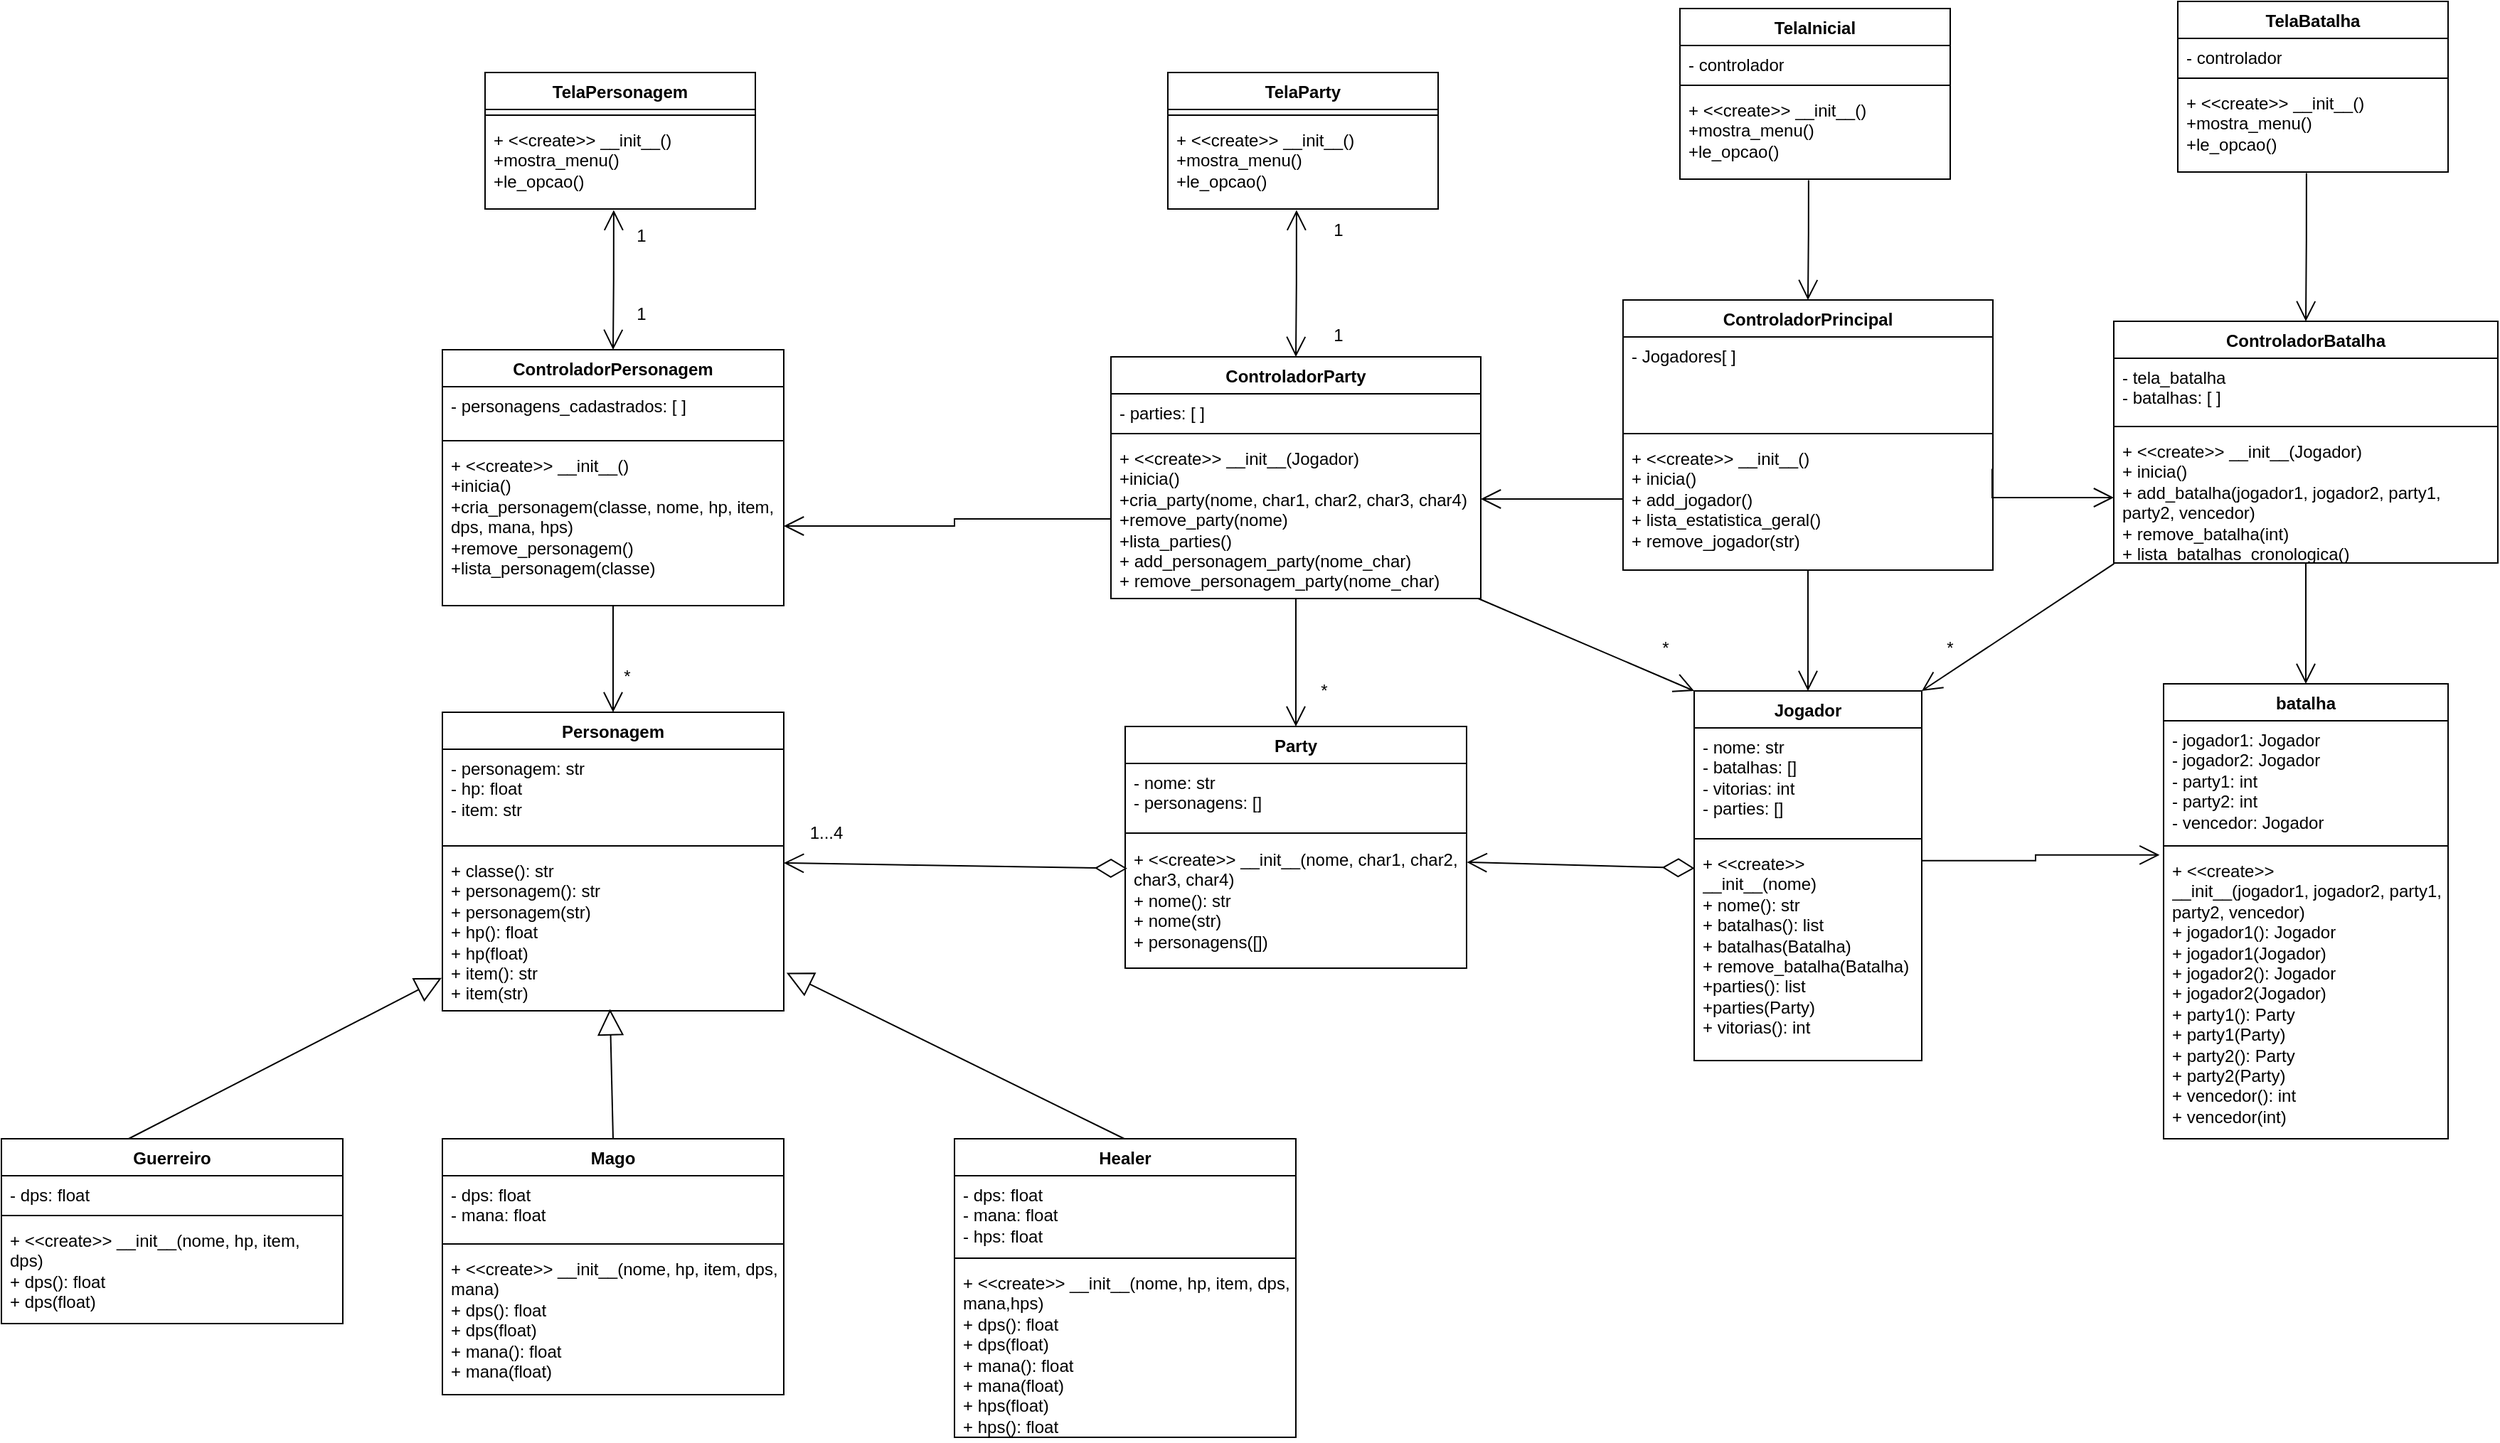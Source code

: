 <mxfile version="24.8.1">
  <diagram name="Page-1" id="9uuTMXfaQPbUBSlBJKwn">
    <mxGraphModel dx="2662" dy="2083" grid="1" gridSize="10" guides="1" tooltips="1" connect="1" arrows="1" fold="1" page="1" pageScale="1" pageWidth="850" pageHeight="1100" math="0" shadow="0">
      <root>
        <mxCell id="0" />
        <mxCell id="1" parent="0" />
        <mxCell id="I01GNPKx7OFhs-Z_X_bF-1" value="Personagem" style="swimlane;fontStyle=1;align=center;verticalAlign=top;childLayout=stackLayout;horizontal=1;startSize=26;horizontalStack=0;resizeParent=1;resizeParentMax=0;resizeLast=0;collapsible=1;marginBottom=0;whiteSpace=wrap;html=1;" parent="1" vertex="1">
          <mxGeometry x="380" y="220" width="240" height="210" as="geometry" />
        </mxCell>
        <mxCell id="I01GNPKx7OFhs-Z_X_bF-2" value="- personagem: str&lt;div&gt;&lt;div&gt;- hp: float&lt;/div&gt;&lt;div&gt;- item: str&lt;/div&gt;&lt;/div&gt;" style="text;strokeColor=none;fillColor=none;align=left;verticalAlign=top;spacingLeft=4;spacingRight=4;overflow=hidden;rotatable=0;points=[[0,0.5],[1,0.5]];portConstraint=eastwest;whiteSpace=wrap;html=1;" parent="I01GNPKx7OFhs-Z_X_bF-1" vertex="1">
          <mxGeometry y="26" width="240" height="64" as="geometry" />
        </mxCell>
        <mxCell id="I01GNPKx7OFhs-Z_X_bF-3" value="" style="line;strokeWidth=1;fillColor=none;align=left;verticalAlign=middle;spacingTop=-1;spacingLeft=3;spacingRight=3;rotatable=0;labelPosition=right;points=[];portConstraint=eastwest;strokeColor=inherit;" parent="I01GNPKx7OFhs-Z_X_bF-1" vertex="1">
          <mxGeometry y="90" width="240" height="8" as="geometry" />
        </mxCell>
        <mxCell id="I01GNPKx7OFhs-Z_X_bF-4" value="&lt;div&gt;&lt;div&gt;+ classe(): str&lt;/div&gt;&lt;/div&gt;&lt;div&gt;+ personagem(): str&lt;/div&gt;&lt;div&gt;+ personagem(str)&lt;/div&gt;&lt;div&gt;+                       hp(): float&lt;div&gt;+             hp(float)&lt;/div&gt;&lt;/div&gt;&lt;div&gt;+     item(): str&lt;div&gt;+   item(str)&lt;/div&gt;&lt;/div&gt;" style="text;strokeColor=none;fillColor=none;align=left;verticalAlign=top;spacingLeft=4;spacingRight=4;overflow=hidden;rotatable=0;points=[[0,0.5],[1,0.5]];portConstraint=eastwest;whiteSpace=wrap;html=1;" parent="I01GNPKx7OFhs-Z_X_bF-1" vertex="1">
          <mxGeometry y="98" width="240" height="112" as="geometry" />
        </mxCell>
        <mxCell id="I01GNPKx7OFhs-Z_X_bF-5" value="Jogador" style="swimlane;fontStyle=1;align=center;verticalAlign=top;childLayout=stackLayout;horizontal=1;startSize=26;horizontalStack=0;resizeParent=1;resizeParentMax=0;resizeLast=0;collapsible=1;marginBottom=0;whiteSpace=wrap;html=1;" parent="1" vertex="1">
          <mxGeometry x="1260" y="205" width="160" height="260" as="geometry" />
        </mxCell>
        <mxCell id="I01GNPKx7OFhs-Z_X_bF-6" value="- nome: str&lt;div&gt;- batalhas: []&lt;/div&gt;&lt;div&gt;- vitorias: int&lt;/div&gt;&lt;div&gt;- parties: []&lt;/div&gt;" style="text;strokeColor=none;fillColor=none;align=left;verticalAlign=top;spacingLeft=4;spacingRight=4;overflow=hidden;rotatable=0;points=[[0,0.5],[1,0.5]];portConstraint=eastwest;whiteSpace=wrap;html=1;" parent="I01GNPKx7OFhs-Z_X_bF-5" vertex="1">
          <mxGeometry y="26" width="160" height="74" as="geometry" />
        </mxCell>
        <mxCell id="I01GNPKx7OFhs-Z_X_bF-7" value="" style="line;strokeWidth=1;fillColor=none;align=left;verticalAlign=middle;spacingTop=-1;spacingLeft=3;spacingRight=3;rotatable=0;labelPosition=right;points=[];portConstraint=eastwest;strokeColor=inherit;" parent="I01GNPKx7OFhs-Z_X_bF-5" vertex="1">
          <mxGeometry y="100" width="160" height="8" as="geometry" />
        </mxCell>
        <mxCell id="I01GNPKx7OFhs-Z_X_bF-8" value="&lt;div&gt;+ &amp;lt;&amp;lt;create&amp;gt;&amp;gt;&lt;/div&gt;&lt;div&gt;&lt;span style=&quot;background-color: initial;&quot;&gt;__init__(nome)&lt;/span&gt;&lt;/div&gt;&lt;div&gt;+ nome(): str&lt;/div&gt;&lt;div&gt;+ batalhas(): list&lt;/div&gt;&lt;div&gt;+ batalhas(Batalha)&lt;br&gt;&lt;/div&gt;&lt;div&gt;+ remove_batalha(Batalha)&lt;/div&gt;&lt;div&gt;+parties(): list&lt;/div&gt;&lt;div&gt;+parties(Party)&lt;br&gt;&lt;/div&gt;&lt;div&gt;+ vitorias(): int&lt;/div&gt;" style="text;strokeColor=none;fillColor=none;align=left;verticalAlign=top;spacingLeft=4;spacingRight=4;overflow=hidden;rotatable=0;points=[[0,0.5],[1,0.5]];portConstraint=eastwest;whiteSpace=wrap;html=1;" parent="I01GNPKx7OFhs-Z_X_bF-5" vertex="1">
          <mxGeometry y="108" width="160" height="152" as="geometry" />
        </mxCell>
        <mxCell id="I01GNPKx7OFhs-Z_X_bF-9" value="Party" style="swimlane;fontStyle=1;align=center;verticalAlign=top;childLayout=stackLayout;horizontal=1;startSize=26;horizontalStack=0;resizeParent=1;resizeParentMax=0;resizeLast=0;collapsible=1;marginBottom=0;whiteSpace=wrap;html=1;" parent="1" vertex="1">
          <mxGeometry x="860" y="230" width="240" height="170" as="geometry" />
        </mxCell>
        <mxCell id="I01GNPKx7OFhs-Z_X_bF-10" value="- nome: str&lt;div&gt;- personagens: []&lt;/div&gt;" style="text;strokeColor=none;fillColor=none;align=left;verticalAlign=top;spacingLeft=4;spacingRight=4;overflow=hidden;rotatable=0;points=[[0,0.5],[1,0.5]];portConstraint=eastwest;whiteSpace=wrap;html=1;" parent="I01GNPKx7OFhs-Z_X_bF-9" vertex="1">
          <mxGeometry y="26" width="240" height="44" as="geometry" />
        </mxCell>
        <mxCell id="I01GNPKx7OFhs-Z_X_bF-11" value="" style="line;strokeWidth=1;fillColor=none;align=left;verticalAlign=middle;spacingTop=-1;spacingLeft=3;spacingRight=3;rotatable=0;labelPosition=right;points=[];portConstraint=eastwest;strokeColor=inherit;" parent="I01GNPKx7OFhs-Z_X_bF-9" vertex="1">
          <mxGeometry y="70" width="240" height="10" as="geometry" />
        </mxCell>
        <mxCell id="I01GNPKx7OFhs-Z_X_bF-12" value="&lt;div&gt;+ &amp;lt;&amp;lt;create&amp;gt;&amp;gt; &lt;span style=&quot;background-color: initial;&quot;&gt;__init__(nome, char1, char2, char3, char4)&lt;/span&gt;&lt;/div&gt;&lt;div&gt;+ nome(): str&lt;/div&gt;&lt;div&gt;+ nome(str)&lt;/div&gt;&lt;div&gt;+ personagens([])&lt;/div&gt;" style="text;strokeColor=none;fillColor=none;align=left;verticalAlign=top;spacingLeft=4;spacingRight=4;overflow=hidden;rotatable=0;points=[[0,0.5],[1,0.5]];portConstraint=eastwest;whiteSpace=wrap;html=1;" parent="I01GNPKx7OFhs-Z_X_bF-9" vertex="1">
          <mxGeometry y="80" width="240" height="90" as="geometry" />
        </mxCell>
        <mxCell id="I01GNPKx7OFhs-Z_X_bF-13" value="batalha" style="swimlane;fontStyle=1;align=center;verticalAlign=top;childLayout=stackLayout;horizontal=1;startSize=26;horizontalStack=0;resizeParent=1;resizeParentMax=0;resizeLast=0;collapsible=1;marginBottom=0;whiteSpace=wrap;html=1;" parent="1" vertex="1">
          <mxGeometry x="1590" y="200" width="200" height="320" as="geometry" />
        </mxCell>
        <mxCell id="I01GNPKx7OFhs-Z_X_bF-14" value="- jogador1: Jogador&lt;div&gt;- jogador2: Jogador&lt;/div&gt;&lt;div&gt;- party1: int&lt;/div&gt;&lt;div&gt;- party2: int&lt;/div&gt;&lt;div&gt;- vencedor: Jogador&lt;/div&gt;&lt;div&gt;&lt;br&gt;&lt;div&gt;&lt;br&gt;&lt;/div&gt;&lt;/div&gt;" style="text;strokeColor=none;fillColor=none;align=left;verticalAlign=top;spacingLeft=4;spacingRight=4;overflow=hidden;rotatable=0;points=[[0,0.5],[1,0.5]];portConstraint=eastwest;whiteSpace=wrap;html=1;" parent="I01GNPKx7OFhs-Z_X_bF-13" vertex="1">
          <mxGeometry y="26" width="200" height="84" as="geometry" />
        </mxCell>
        <mxCell id="I01GNPKx7OFhs-Z_X_bF-15" value="" style="line;strokeWidth=1;fillColor=none;align=left;verticalAlign=middle;spacingTop=-1;spacingLeft=3;spacingRight=3;rotatable=0;labelPosition=right;points=[];portConstraint=eastwest;strokeColor=inherit;" parent="I01GNPKx7OFhs-Z_X_bF-13" vertex="1">
          <mxGeometry y="110" width="200" height="8" as="geometry" />
        </mxCell>
        <mxCell id="I01GNPKx7OFhs-Z_X_bF-16" value="&lt;div&gt;+ &amp;lt;&amp;lt;create&amp;gt;&amp;gt;&lt;/div&gt;&lt;div&gt;&lt;span style=&quot;background-color: initial;&quot;&gt;__init__(jogador1, jogador2, party1, party2, vencedor)&lt;/span&gt;&lt;/div&gt;&lt;div&gt;&lt;span style=&quot;background-color: initial;&quot;&gt;+ jogador1(): Jogador&lt;/span&gt;&lt;/div&gt;+ jogador1(Jogador)&lt;div&gt;+ jogador2(): Jogador&lt;/div&gt;+ jogador2(Jogador)&lt;div&gt;+ party1(): Party&lt;/div&gt;&lt;div&gt;&lt;span style=&quot;background-color: initial;&quot;&gt;+ party1(Party&lt;/span&gt;&lt;span style=&quot;background-color: initial;&quot;&gt;)&lt;/span&gt;&lt;/div&gt;&lt;div&gt;+ party2(): Party&lt;/div&gt;&lt;div&gt;&lt;span style=&quot;background-color: initial;&quot;&gt;+ party2(Party&lt;/span&gt;&lt;span style=&quot;background-color: initial;&quot;&gt;)&lt;/span&gt;&lt;/div&gt;+ vencedor(): int&lt;div&gt;+ vencedor(int)&lt;/div&gt;&lt;div&gt;&lt;br&gt;&lt;div&gt;&lt;br&gt;&lt;/div&gt;&lt;/div&gt;&lt;div&gt;&lt;span style=&quot;background-color: initial;&quot;&gt;&lt;br&gt;&lt;/span&gt;&lt;/div&gt;&lt;div&gt;&lt;span style=&quot;background-color: initial;&quot;&gt;&lt;br&gt;&lt;/span&gt;&lt;/div&gt;" style="text;strokeColor=none;fillColor=none;align=left;verticalAlign=top;spacingLeft=4;spacingRight=4;overflow=hidden;rotatable=0;points=[[0,0.5],[1,0.5]];portConstraint=eastwest;whiteSpace=wrap;html=1;" parent="I01GNPKx7OFhs-Z_X_bF-13" vertex="1">
          <mxGeometry y="118" width="200" height="202" as="geometry" />
        </mxCell>
        <mxCell id="I01GNPKx7OFhs-Z_X_bF-17" value="Guerreiro" style="swimlane;fontStyle=1;align=center;verticalAlign=top;childLayout=stackLayout;horizontal=1;startSize=26;horizontalStack=0;resizeParent=1;resizeParentMax=0;resizeLast=0;collapsible=1;marginBottom=0;whiteSpace=wrap;html=1;" parent="1" vertex="1">
          <mxGeometry x="70" y="520" width="240" height="130" as="geometry" />
        </mxCell>
        <mxCell id="I01GNPKx7OFhs-Z_X_bF-18" value="- dps: float" style="text;strokeColor=none;fillColor=none;align=left;verticalAlign=top;spacingLeft=4;spacingRight=4;overflow=hidden;rotatable=0;points=[[0,0.5],[1,0.5]];portConstraint=eastwest;whiteSpace=wrap;html=1;" parent="I01GNPKx7OFhs-Z_X_bF-17" vertex="1">
          <mxGeometry y="26" width="240" height="24" as="geometry" />
        </mxCell>
        <mxCell id="I01GNPKx7OFhs-Z_X_bF-19" value="" style="line;strokeWidth=1;fillColor=none;align=left;verticalAlign=middle;spacingTop=-1;spacingLeft=3;spacingRight=3;rotatable=0;labelPosition=right;points=[];portConstraint=eastwest;strokeColor=inherit;" parent="I01GNPKx7OFhs-Z_X_bF-17" vertex="1">
          <mxGeometry y="50" width="240" height="8" as="geometry" />
        </mxCell>
        <mxCell id="I01GNPKx7OFhs-Z_X_bF-20" value="&lt;div&gt;+ &amp;lt;&amp;lt;create&amp;gt;&amp;gt; __init__(nome, hp, item, dps)&lt;/div&gt;&lt;div&gt;+ dps(): float&lt;/div&gt;&lt;div&gt;+ dps(float)&lt;/div&gt;" style="text;strokeColor=none;fillColor=none;align=left;verticalAlign=top;spacingLeft=4;spacingRight=4;overflow=hidden;rotatable=0;points=[[0,0.5],[1,0.5]];portConstraint=eastwest;whiteSpace=wrap;html=1;" parent="I01GNPKx7OFhs-Z_X_bF-17" vertex="1">
          <mxGeometry y="58" width="240" height="72" as="geometry" />
        </mxCell>
        <mxCell id="I01GNPKx7OFhs-Z_X_bF-21" value="Mago" style="swimlane;fontStyle=1;align=center;verticalAlign=top;childLayout=stackLayout;horizontal=1;startSize=26;horizontalStack=0;resizeParent=1;resizeParentMax=0;resizeLast=0;collapsible=1;marginBottom=0;whiteSpace=wrap;html=1;" parent="1" vertex="1">
          <mxGeometry x="380" y="520" width="240" height="180" as="geometry" />
        </mxCell>
        <mxCell id="I01GNPKx7OFhs-Z_X_bF-22" value="&lt;div&gt;- dps: float&lt;/div&gt;&lt;div&gt;- mana: float&lt;/div&gt;" style="text;strokeColor=none;fillColor=none;align=left;verticalAlign=top;spacingLeft=4;spacingRight=4;overflow=hidden;rotatable=0;points=[[0,0.5],[1,0.5]];portConstraint=eastwest;whiteSpace=wrap;html=1;" parent="I01GNPKx7OFhs-Z_X_bF-21" vertex="1">
          <mxGeometry y="26" width="240" height="44" as="geometry" />
        </mxCell>
        <mxCell id="I01GNPKx7OFhs-Z_X_bF-23" value="" style="line;strokeWidth=1;fillColor=none;align=left;verticalAlign=middle;spacingTop=-1;spacingLeft=3;spacingRight=3;rotatable=0;labelPosition=right;points=[];portConstraint=eastwest;strokeColor=inherit;" parent="I01GNPKx7OFhs-Z_X_bF-21" vertex="1">
          <mxGeometry y="70" width="240" height="8" as="geometry" />
        </mxCell>
        <mxCell id="I01GNPKx7OFhs-Z_X_bF-24" value="&lt;div&gt;+ &amp;lt;&amp;lt;create&amp;gt;&amp;gt; __init__(nome, hp, item, dps, mana)&lt;/div&gt;&lt;div&gt;+ dps(): float&lt;/div&gt;&lt;div&gt;+ dps(float)&lt;/div&gt;&lt;div&gt;+ mana(): float&lt;/div&gt;&lt;div&gt;+ mana(float)&lt;/div&gt;" style="text;strokeColor=none;fillColor=none;align=left;verticalAlign=top;spacingLeft=4;spacingRight=4;overflow=hidden;rotatable=0;points=[[0,0.5],[1,0.5]];portConstraint=eastwest;whiteSpace=wrap;html=1;" parent="I01GNPKx7OFhs-Z_X_bF-21" vertex="1">
          <mxGeometry y="78" width="240" height="102" as="geometry" />
        </mxCell>
        <mxCell id="I01GNPKx7OFhs-Z_X_bF-25" value="Healer" style="swimlane;fontStyle=1;align=center;verticalAlign=top;childLayout=stackLayout;horizontal=1;startSize=26;horizontalStack=0;resizeParent=1;resizeParentMax=0;resizeLast=0;collapsible=1;marginBottom=0;whiteSpace=wrap;html=1;" parent="1" vertex="1">
          <mxGeometry x="740" y="520" width="240" height="210" as="geometry" />
        </mxCell>
        <mxCell id="I01GNPKx7OFhs-Z_X_bF-26" value="- dps: float&lt;div&gt;- mana: float&lt;/div&gt;&lt;div&gt;- hps: float&lt;/div&gt;" style="text;strokeColor=none;fillColor=none;align=left;verticalAlign=top;spacingLeft=4;spacingRight=4;overflow=hidden;rotatable=0;points=[[0,0.5],[1,0.5]];portConstraint=eastwest;whiteSpace=wrap;html=1;" parent="I01GNPKx7OFhs-Z_X_bF-25" vertex="1">
          <mxGeometry y="26" width="240" height="54" as="geometry" />
        </mxCell>
        <mxCell id="I01GNPKx7OFhs-Z_X_bF-27" value="" style="line;strokeWidth=1;fillColor=none;align=left;verticalAlign=middle;spacingTop=-1;spacingLeft=3;spacingRight=3;rotatable=0;labelPosition=right;points=[];portConstraint=eastwest;strokeColor=inherit;" parent="I01GNPKx7OFhs-Z_X_bF-25" vertex="1">
          <mxGeometry y="80" width="240" height="8" as="geometry" />
        </mxCell>
        <mxCell id="I01GNPKx7OFhs-Z_X_bF-28" value="&lt;div&gt;+ &amp;lt;&amp;lt;create&amp;gt;&amp;gt; __init__(nome, hp, item, dps, mana,hps)&lt;/div&gt;&lt;div&gt;+ dps(): float&lt;/div&gt;&lt;div&gt;+ dps(float)&lt;/div&gt;&lt;div&gt;+ mana(): float&lt;/div&gt;&lt;div&gt;+ mana(float)&lt;/div&gt;&lt;div&gt;+ hps(float)&lt;/div&gt;&lt;div&gt;+ hps(): float&lt;/div&gt;" style="text;strokeColor=none;fillColor=none;align=left;verticalAlign=top;spacingLeft=4;spacingRight=4;overflow=hidden;rotatable=0;points=[[0,0.5],[1,0.5]];portConstraint=eastwest;whiteSpace=wrap;html=1;" parent="I01GNPKx7OFhs-Z_X_bF-25" vertex="1">
          <mxGeometry y="88" width="240" height="122" as="geometry" />
        </mxCell>
        <mxCell id="I01GNPKx7OFhs-Z_X_bF-29" value="" style="endArrow=block;endSize=16;endFill=0;html=1;rounded=0;exitX=0.5;exitY=0;exitDx=0;exitDy=0;entryX=0.491;entryY=0.989;entryDx=0;entryDy=0;entryPerimeter=0;" parent="1" source="I01GNPKx7OFhs-Z_X_bF-21" target="I01GNPKx7OFhs-Z_X_bF-4" edge="1">
          <mxGeometry x="0.096" width="160" relative="1" as="geometry">
            <mxPoint x="510" y="520" as="sourcePoint" />
            <mxPoint x="500" y="447" as="targetPoint" />
            <mxPoint as="offset" />
          </mxGeometry>
        </mxCell>
        <mxCell id="I01GNPKx7OFhs-Z_X_bF-30" value="" style="endArrow=block;endSize=16;endFill=0;html=1;rounded=0;exitX=0.5;exitY=0;exitDx=0;exitDy=0;entryX=1.008;entryY=0.761;entryDx=0;entryDy=0;entryPerimeter=0;" parent="1" target="I01GNPKx7OFhs-Z_X_bF-4" edge="1">
          <mxGeometry x="0.096" width="160" relative="1" as="geometry">
            <mxPoint x="859.41" y="520" as="sourcePoint" />
            <mxPoint x="859.41" y="447" as="targetPoint" />
            <mxPoint as="offset" />
          </mxGeometry>
        </mxCell>
        <mxCell id="I01GNPKx7OFhs-Z_X_bF-31" value="" style="endArrow=block;endSize=16;endFill=0;html=1;rounded=0;exitX=0.5;exitY=0;exitDx=0;exitDy=0;entryX=-0.002;entryY=0.793;entryDx=0;entryDy=0;entryPerimeter=0;" parent="1" target="I01GNPKx7OFhs-Z_X_bF-4" edge="1">
          <mxGeometry x="0.096" width="160" relative="1" as="geometry">
            <mxPoint x="159.41" y="520" as="sourcePoint" />
            <mxPoint x="380" y="420" as="targetPoint" />
            <mxPoint as="offset" />
          </mxGeometry>
        </mxCell>
        <mxCell id="I01GNPKx7OFhs-Z_X_bF-33" value="" style="endArrow=open;endFill=1;endSize=12;html=1;rounded=0;exitX=0.006;exitY=0.221;exitDx=0;exitDy=0;exitPerimeter=0;entryX=1;entryY=0.071;entryDx=0;entryDy=0;entryPerimeter=0;startArrow=diamondThin;startFill=0;startSize=20;" parent="1" source="I01GNPKx7OFhs-Z_X_bF-12" target="I01GNPKx7OFhs-Z_X_bF-4" edge="1">
          <mxGeometry width="160" relative="1" as="geometry">
            <mxPoint x="620" y="310" as="sourcePoint" />
            <mxPoint x="660" y="250" as="targetPoint" />
          </mxGeometry>
        </mxCell>
        <mxCell id="eBic_lKVfTuGBOPK4Cbq-3" value="1...4" style="text;html=1;align=center;verticalAlign=middle;whiteSpace=wrap;rounded=0;" parent="1" vertex="1">
          <mxGeometry x="620" y="290" width="60" height="30" as="geometry" />
        </mxCell>
        <mxCell id="eBic_lKVfTuGBOPK4Cbq-4" value="" style="endArrow=diamondThin;startArrow=open;html=1;rounded=0;entryX=0.002;entryY=0.11;entryDx=0;entryDy=0;entryPerimeter=0;exitX=1.001;exitY=0.172;exitDx=0;exitDy=0;exitPerimeter=0;endFill=0;endSize=20;startFill=0;startSize=12;" parent="1" source="I01GNPKx7OFhs-Z_X_bF-12" target="I01GNPKx7OFhs-Z_X_bF-8" edge="1">
          <mxGeometry width="50" height="50" relative="1" as="geometry">
            <mxPoint x="1090" y="370" as="sourcePoint" />
            <mxPoint x="1140" y="320" as="targetPoint" />
          </mxGeometry>
        </mxCell>
        <mxCell id="eBic_lKVfTuGBOPK4Cbq-9" style="edgeStyle=orthogonalEdgeStyle;rounded=0;orthogonalLoop=1;jettySize=auto;html=1;exitX=0.997;exitY=0.075;exitDx=0;exitDy=0;endArrow=open;endFill=0;startSize=12;endSize=12;exitPerimeter=0;entryX=-0.014;entryY=0.012;entryDx=0;entryDy=0;entryPerimeter=0;" parent="1" source="I01GNPKx7OFhs-Z_X_bF-8" target="I01GNPKx7OFhs-Z_X_bF-16" edge="1">
          <mxGeometry relative="1" as="geometry">
            <mxPoint x="1420" y="310" as="sourcePoint" />
            <mxPoint x="1590" y="310" as="targetPoint" />
          </mxGeometry>
        </mxCell>
        <mxCell id="eBic_lKVfTuGBOPK4Cbq-13" value="TelaPersonagem" style="swimlane;fontStyle=1;align=center;verticalAlign=top;childLayout=stackLayout;horizontal=1;startSize=26;horizontalStack=0;resizeParent=1;resizeParentMax=0;resizeLast=0;collapsible=1;marginBottom=0;whiteSpace=wrap;html=1;" parent="1" vertex="1">
          <mxGeometry x="410" y="-230" width="190" height="96" as="geometry" />
        </mxCell>
        <mxCell id="eBic_lKVfTuGBOPK4Cbq-15" value="" style="line;strokeWidth=1;fillColor=none;align=left;verticalAlign=middle;spacingTop=-1;spacingLeft=3;spacingRight=3;rotatable=0;labelPosition=right;points=[];portConstraint=eastwest;strokeColor=inherit;" parent="eBic_lKVfTuGBOPK4Cbq-13" vertex="1">
          <mxGeometry y="26" width="190" height="8" as="geometry" />
        </mxCell>
        <mxCell id="eBic_lKVfTuGBOPK4Cbq-16" value="&lt;div&gt;+ &amp;lt;&amp;lt;create&amp;gt;&amp;gt; &lt;span style=&quot;background-color: initial;&quot;&gt;__init__()&lt;/span&gt;&lt;/div&gt;&lt;div&gt;+mostra_menu()&lt;/div&gt;&lt;div&gt;&lt;div&gt;+le_opcao()&lt;/div&gt;&lt;/div&gt;&lt;div&gt;&lt;br&gt;&lt;/div&gt;" style="text;strokeColor=none;fillColor=none;align=left;verticalAlign=top;spacingLeft=4;spacingRight=4;overflow=hidden;rotatable=0;points=[[0,0.5],[1,0.5]];portConstraint=eastwest;whiteSpace=wrap;html=1;" parent="eBic_lKVfTuGBOPK4Cbq-13" vertex="1">
          <mxGeometry y="34" width="190" height="62" as="geometry" />
        </mxCell>
        <mxCell id="eBic_lKVfTuGBOPK4Cbq-17" value="ControladorPersonagem" style="swimlane;fontStyle=1;align=center;verticalAlign=top;childLayout=stackLayout;horizontal=1;startSize=26;horizontalStack=0;resizeParent=1;resizeParentMax=0;resizeLast=0;collapsible=1;marginBottom=0;whiteSpace=wrap;html=1;" parent="1" vertex="1">
          <mxGeometry x="380" y="-35" width="240" height="180" as="geometry" />
        </mxCell>
        <mxCell id="eBic_lKVfTuGBOPK4Cbq-18" value="&lt;div&gt;- personagens_cadastrados: [ ]&lt;/div&gt;" style="text;strokeColor=none;fillColor=none;align=left;verticalAlign=top;spacingLeft=4;spacingRight=4;overflow=hidden;rotatable=0;points=[[0,0.5],[1,0.5]];portConstraint=eastwest;whiteSpace=wrap;html=1;" parent="eBic_lKVfTuGBOPK4Cbq-17" vertex="1">
          <mxGeometry y="26" width="240" height="34" as="geometry" />
        </mxCell>
        <mxCell id="eBic_lKVfTuGBOPK4Cbq-19" value="" style="line;strokeWidth=1;fillColor=none;align=left;verticalAlign=middle;spacingTop=-1;spacingLeft=3;spacingRight=3;rotatable=0;labelPosition=right;points=[];portConstraint=eastwest;strokeColor=inherit;" parent="eBic_lKVfTuGBOPK4Cbq-17" vertex="1">
          <mxGeometry y="60" width="240" height="8" as="geometry" />
        </mxCell>
        <mxCell id="eBic_lKVfTuGBOPK4Cbq-20" value="&lt;div&gt;+ &amp;lt;&amp;lt;create&amp;gt;&amp;gt; &lt;span style=&quot;background-color: initial;&quot;&gt;__init__()&lt;/span&gt;&lt;/div&gt;&lt;div&gt;&lt;span style=&quot;background-color: initial;&quot;&gt;+inicia()&lt;br&gt;&lt;/span&gt;&lt;/div&gt;&lt;div&gt;+cria_personagem(classe, nome, hp, item, dps, mana, hps)&lt;/div&gt;&lt;div&gt;&lt;div&gt;+remove_personagem()&lt;/div&gt;&lt;div&gt;+lista_personagem(classe)&lt;br&gt;&lt;/div&gt;&lt;/div&gt;&lt;div&gt;&lt;br&gt;&lt;/div&gt;" style="text;strokeColor=none;fillColor=none;align=left;verticalAlign=top;spacingLeft=4;spacingRight=4;overflow=hidden;rotatable=0;points=[[0,0.5],[1,0.5]];portConstraint=eastwest;whiteSpace=wrap;html=1;" parent="eBic_lKVfTuGBOPK4Cbq-17" vertex="1">
          <mxGeometry y="68" width="240" height="112" as="geometry" />
        </mxCell>
        <mxCell id="eBic_lKVfTuGBOPK4Cbq-21" style="edgeStyle=orthogonalEdgeStyle;rounded=0;orthogonalLoop=1;jettySize=auto;html=1;exitX=0.5;exitY=1;exitDx=0;exitDy=0;endArrow=open;endFill=0;startSize=12;endSize=12;" parent="1" source="eBic_lKVfTuGBOPK4Cbq-17" target="I01GNPKx7OFhs-Z_X_bF-1" edge="1">
          <mxGeometry relative="1" as="geometry">
            <mxPoint x="430" y="180" as="sourcePoint" />
            <mxPoint x="600" y="180" as="targetPoint" />
          </mxGeometry>
        </mxCell>
        <mxCell id="eBic_lKVfTuGBOPK4Cbq-22" style="edgeStyle=orthogonalEdgeStyle;rounded=0;orthogonalLoop=1;jettySize=auto;html=1;exitX=0.476;exitY=1.013;exitDx=0;exitDy=0;endArrow=open;endFill=0;startSize=12;endSize=12;exitPerimeter=0;entryX=0.5;entryY=0;entryDx=0;entryDy=0;startArrow=open;startFill=0;" parent="1" source="eBic_lKVfTuGBOPK4Cbq-16" target="eBic_lKVfTuGBOPK4Cbq-17" edge="1">
          <mxGeometry relative="1" as="geometry">
            <mxPoint x="499.66" y="-120" as="sourcePoint" />
            <mxPoint x="500" y="-50" as="targetPoint" />
          </mxGeometry>
        </mxCell>
        <mxCell id="eBic_lKVfTuGBOPK4Cbq-33" value="TelaParty" style="swimlane;fontStyle=1;align=center;verticalAlign=top;childLayout=stackLayout;horizontal=1;startSize=26;horizontalStack=0;resizeParent=1;resizeParentMax=0;resizeLast=0;collapsible=1;marginBottom=0;whiteSpace=wrap;html=1;" parent="1" vertex="1">
          <mxGeometry x="890" y="-230" width="190" height="96" as="geometry" />
        </mxCell>
        <mxCell id="eBic_lKVfTuGBOPK4Cbq-35" value="" style="line;strokeWidth=1;fillColor=none;align=left;verticalAlign=middle;spacingTop=-1;spacingLeft=3;spacingRight=3;rotatable=0;labelPosition=right;points=[];portConstraint=eastwest;strokeColor=inherit;" parent="eBic_lKVfTuGBOPK4Cbq-33" vertex="1">
          <mxGeometry y="26" width="190" height="8" as="geometry" />
        </mxCell>
        <mxCell id="eBic_lKVfTuGBOPK4Cbq-36" value="&lt;div&gt;+ &amp;lt;&amp;lt;create&amp;gt;&amp;gt; &lt;span style=&quot;background-color: initial;&quot;&gt;__init__()&lt;/span&gt;&lt;/div&gt;&lt;div&gt;+mostra_menu()&lt;/div&gt;&lt;div&gt;&lt;div&gt;+le_opcao()&lt;/div&gt;&lt;/div&gt;&lt;div&gt;&lt;br&gt;&lt;/div&gt;" style="text;strokeColor=none;fillColor=none;align=left;verticalAlign=top;spacingLeft=4;spacingRight=4;overflow=hidden;rotatable=0;points=[[0,0.5],[1,0.5]];portConstraint=eastwest;whiteSpace=wrap;html=1;" parent="eBic_lKVfTuGBOPK4Cbq-33" vertex="1">
          <mxGeometry y="34" width="190" height="62" as="geometry" />
        </mxCell>
        <mxCell id="eBic_lKVfTuGBOPK4Cbq-37" value="ControladorParty" style="swimlane;fontStyle=1;align=center;verticalAlign=top;childLayout=stackLayout;horizontal=1;startSize=26;horizontalStack=0;resizeParent=1;resizeParentMax=0;resizeLast=0;collapsible=1;marginBottom=0;whiteSpace=wrap;html=1;" parent="1" vertex="1">
          <mxGeometry x="850" y="-30" width="260" height="170" as="geometry" />
        </mxCell>
        <mxCell id="eBic_lKVfTuGBOPK4Cbq-38" value="&lt;div&gt;- parties: [ ]&lt;/div&gt;" style="text;strokeColor=none;fillColor=none;align=left;verticalAlign=top;spacingLeft=4;spacingRight=4;overflow=hidden;rotatable=0;points=[[0,0.5],[1,0.5]];portConstraint=eastwest;whiteSpace=wrap;html=1;" parent="eBic_lKVfTuGBOPK4Cbq-37" vertex="1">
          <mxGeometry y="26" width="260" height="24" as="geometry" />
        </mxCell>
        <mxCell id="eBic_lKVfTuGBOPK4Cbq-39" value="" style="line;strokeWidth=1;fillColor=none;align=left;verticalAlign=middle;spacingTop=-1;spacingLeft=3;spacingRight=3;rotatable=0;labelPosition=right;points=[];portConstraint=eastwest;strokeColor=inherit;" parent="eBic_lKVfTuGBOPK4Cbq-37" vertex="1">
          <mxGeometry y="50" width="260" height="8" as="geometry" />
        </mxCell>
        <mxCell id="eBic_lKVfTuGBOPK4Cbq-40" value="&lt;div&gt;+ &amp;lt;&amp;lt;create&amp;gt;&amp;gt; &lt;span style=&quot;background-color: initial;&quot;&gt;__init__(Jogador)&lt;/span&gt;&lt;/div&gt;&lt;div&gt;&lt;span style=&quot;background-color: initial;&quot;&gt;+inicia()&lt;br&gt;&lt;/span&gt;&lt;/div&gt;&lt;div&gt;+cria_party(&lt;span style=&quot;background-color: initial;&quot;&gt;nome, char1, char2, char3, char4&lt;/span&gt;)&lt;/div&gt;&lt;div&gt;&lt;div&gt;+remove_party(nome)&lt;/div&gt;&lt;div&gt;+lista_parties()&lt;/div&gt;&lt;div&gt;&lt;div&gt;+ add_personagem_party(nome_char)&lt;/div&gt;&lt;div&gt;+ remove_personagem_party(nome_char)&lt;/div&gt;&lt;/div&gt;&lt;/div&gt;&lt;div&gt;&lt;br&gt;&lt;/div&gt;" style="text;strokeColor=none;fillColor=none;align=left;verticalAlign=top;spacingLeft=4;spacingRight=4;overflow=hidden;rotatable=0;points=[[0,0.5],[1,0.5]];portConstraint=eastwest;whiteSpace=wrap;html=1;" parent="eBic_lKVfTuGBOPK4Cbq-37" vertex="1">
          <mxGeometry y="58" width="260" height="112" as="geometry" />
        </mxCell>
        <mxCell id="eBic_lKVfTuGBOPK4Cbq-41" style="edgeStyle=orthogonalEdgeStyle;rounded=0;orthogonalLoop=1;jettySize=auto;html=1;exitX=0.5;exitY=1;exitDx=0;exitDy=0;endArrow=open;endFill=0;startSize=12;endSize=12;entryX=0.5;entryY=0;entryDx=0;entryDy=0;" parent="1" source="eBic_lKVfTuGBOPK4Cbq-37" target="I01GNPKx7OFhs-Z_X_bF-9" edge="1">
          <mxGeometry relative="1" as="geometry">
            <mxPoint x="910" y="150" as="sourcePoint" />
            <mxPoint x="980" y="190" as="targetPoint" />
          </mxGeometry>
        </mxCell>
        <mxCell id="eBic_lKVfTuGBOPK4Cbq-42" style="edgeStyle=orthogonalEdgeStyle;rounded=0;orthogonalLoop=1;jettySize=auto;html=1;exitX=0.476;exitY=1.013;exitDx=0;exitDy=0;endArrow=open;endFill=0;startSize=12;endSize=12;exitPerimeter=0;entryX=0.5;entryY=0;entryDx=0;entryDy=0;startArrow=open;startFill=0;" parent="1" source="eBic_lKVfTuGBOPK4Cbq-36" target="eBic_lKVfTuGBOPK4Cbq-37" edge="1">
          <mxGeometry relative="1" as="geometry">
            <mxPoint x="979.66" y="-140" as="sourcePoint" />
            <mxPoint x="980" y="-70" as="targetPoint" />
          </mxGeometry>
        </mxCell>
        <mxCell id="eBic_lKVfTuGBOPK4Cbq-43" style="edgeStyle=orthogonalEdgeStyle;rounded=0;orthogonalLoop=1;jettySize=auto;html=1;exitX=0;exitY=0.5;exitDx=0;exitDy=0;entryX=1;entryY=0.5;entryDx=0;entryDy=0;endArrow=open;endFill=0;endSize=12;" parent="1" source="eBic_lKVfTuGBOPK4Cbq-40" target="eBic_lKVfTuGBOPK4Cbq-20" edge="1">
          <mxGeometry relative="1" as="geometry" />
        </mxCell>
        <mxCell id="eBic_lKVfTuGBOPK4Cbq-45" value="TelaInicial" style="swimlane;fontStyle=1;align=center;verticalAlign=top;childLayout=stackLayout;horizontal=1;startSize=26;horizontalStack=0;resizeParent=1;resizeParentMax=0;resizeLast=0;collapsible=1;marginBottom=0;whiteSpace=wrap;html=1;" parent="1" vertex="1">
          <mxGeometry x="1250" y="-275" width="190" height="120" as="geometry" />
        </mxCell>
        <mxCell id="eBic_lKVfTuGBOPK4Cbq-46" value="- controlador" style="text;strokeColor=none;fillColor=none;align=left;verticalAlign=top;spacingLeft=4;spacingRight=4;overflow=hidden;rotatable=0;points=[[0,0.5],[1,0.5]];portConstraint=eastwest;whiteSpace=wrap;html=1;" parent="eBic_lKVfTuGBOPK4Cbq-45" vertex="1">
          <mxGeometry y="26" width="190" height="24" as="geometry" />
        </mxCell>
        <mxCell id="eBic_lKVfTuGBOPK4Cbq-47" value="" style="line;strokeWidth=1;fillColor=none;align=left;verticalAlign=middle;spacingTop=-1;spacingLeft=3;spacingRight=3;rotatable=0;labelPosition=right;points=[];portConstraint=eastwest;strokeColor=inherit;" parent="eBic_lKVfTuGBOPK4Cbq-45" vertex="1">
          <mxGeometry y="50" width="190" height="8" as="geometry" />
        </mxCell>
        <mxCell id="eBic_lKVfTuGBOPK4Cbq-48" value="&lt;div&gt;+ &amp;lt;&amp;lt;create&amp;gt;&amp;gt; &lt;span style=&quot;background-color: initial;&quot;&gt;__init__()&lt;/span&gt;&lt;/div&gt;&lt;div&gt;+mostra_menu()&lt;/div&gt;&lt;div&gt;&lt;div&gt;+le_opcao()&lt;/div&gt;&lt;/div&gt;&lt;div&gt;&lt;br&gt;&lt;/div&gt;" style="text;strokeColor=none;fillColor=none;align=left;verticalAlign=top;spacingLeft=4;spacingRight=4;overflow=hidden;rotatable=0;points=[[0,0.5],[1,0.5]];portConstraint=eastwest;whiteSpace=wrap;html=1;" parent="eBic_lKVfTuGBOPK4Cbq-45" vertex="1">
          <mxGeometry y="58" width="190" height="62" as="geometry" />
        </mxCell>
        <mxCell id="eBic_lKVfTuGBOPK4Cbq-49" value="ControladorPrincipal" style="swimlane;fontStyle=1;align=center;verticalAlign=top;childLayout=stackLayout;horizontal=1;startSize=26;horizontalStack=0;resizeParent=1;resizeParentMax=0;resizeLast=0;collapsible=1;marginBottom=0;whiteSpace=wrap;html=1;" parent="1" vertex="1">
          <mxGeometry x="1210" y="-70" width="260" height="190" as="geometry" />
        </mxCell>
        <mxCell id="eBic_lKVfTuGBOPK4Cbq-50" value="- Jogadores[ ]" style="text;strokeColor=none;fillColor=none;align=left;verticalAlign=top;spacingLeft=4;spacingRight=4;overflow=hidden;rotatable=0;points=[[0,0.5],[1,0.5]];portConstraint=eastwest;whiteSpace=wrap;html=1;" parent="eBic_lKVfTuGBOPK4Cbq-49" vertex="1">
          <mxGeometry y="26" width="260" height="64" as="geometry" />
        </mxCell>
        <mxCell id="eBic_lKVfTuGBOPK4Cbq-51" value="" style="line;strokeWidth=1;fillColor=none;align=left;verticalAlign=middle;spacingTop=-1;spacingLeft=3;spacingRight=3;rotatable=0;labelPosition=right;points=[];portConstraint=eastwest;strokeColor=inherit;" parent="eBic_lKVfTuGBOPK4Cbq-49" vertex="1">
          <mxGeometry y="90" width="260" height="8" as="geometry" />
        </mxCell>
        <mxCell id="eBic_lKVfTuGBOPK4Cbq-52" value="&lt;div&gt;+ &amp;lt;&amp;lt;create&amp;gt;&amp;gt; &lt;span style=&quot;background-color: initial;&quot;&gt;__init__()&lt;/span&gt;&lt;/div&gt;&lt;div&gt;&lt;span style=&quot;background-color: initial;&quot;&gt;+ inicia()&lt;br&gt;&lt;/span&gt;&lt;/div&gt;&lt;div&gt;&lt;span style=&quot;background-color: initial;&quot;&gt;+ add_jogador()&lt;/span&gt;&lt;/div&gt;&lt;div&gt;&lt;span style=&quot;background-color: initial;&quot;&gt;+ lista_estatistica_geral()&lt;/span&gt;&lt;/div&gt;&lt;div&gt;&lt;span style=&quot;background-color: initial;&quot;&gt;+ remove_jogador(str)&lt;/span&gt;&lt;/div&gt;" style="text;strokeColor=none;fillColor=none;align=left;verticalAlign=top;spacingLeft=4;spacingRight=4;overflow=hidden;rotatable=0;points=[[0,0.5],[1,0.5]];portConstraint=eastwest;whiteSpace=wrap;html=1;" parent="eBic_lKVfTuGBOPK4Cbq-49" vertex="1">
          <mxGeometry y="98" width="260" height="92" as="geometry" />
        </mxCell>
        <mxCell id="eBic_lKVfTuGBOPK4Cbq-53" style="edgeStyle=orthogonalEdgeStyle;rounded=0;orthogonalLoop=1;jettySize=auto;html=1;exitX=0.5;exitY=1;exitDx=0;exitDy=0;endArrow=open;endFill=0;startSize=12;endSize=12;entryX=0.5;entryY=0;entryDx=0;entryDy=0;" parent="1" source="eBic_lKVfTuGBOPK4Cbq-49" edge="1">
          <mxGeometry relative="1" as="geometry">
            <mxPoint x="1270" y="125" as="sourcePoint" />
            <mxPoint x="1340" y="205" as="targetPoint" />
          </mxGeometry>
        </mxCell>
        <mxCell id="eBic_lKVfTuGBOPK4Cbq-54" style="edgeStyle=orthogonalEdgeStyle;rounded=0;orthogonalLoop=1;jettySize=auto;html=1;exitX=0.476;exitY=1.013;exitDx=0;exitDy=0;endArrow=open;endFill=0;startSize=12;endSize=12;exitPerimeter=0;entryX=0.5;entryY=0;entryDx=0;entryDy=0;" parent="1" source="eBic_lKVfTuGBOPK4Cbq-48" target="eBic_lKVfTuGBOPK4Cbq-49" edge="1">
          <mxGeometry relative="1" as="geometry">
            <mxPoint x="1339.66" y="-165" as="sourcePoint" />
            <mxPoint x="1340" y="-95" as="targetPoint" />
          </mxGeometry>
        </mxCell>
        <mxCell id="eBic_lKVfTuGBOPK4Cbq-55" style="edgeStyle=orthogonalEdgeStyle;rounded=0;orthogonalLoop=1;jettySize=auto;html=1;exitX=0;exitY=0.5;exitDx=0;exitDy=0;endArrow=open;endFill=0;startSize=12;endSize=12;entryX=1;entryY=0.5;entryDx=0;entryDy=0;startArrow=none;startFill=0;" parent="1" edge="1">
          <mxGeometry relative="1" as="geometry">
            <mxPoint x="1210" y="70" as="sourcePoint" />
            <mxPoint x="1110" y="70" as="targetPoint" />
          </mxGeometry>
        </mxCell>
        <mxCell id="eBic_lKVfTuGBOPK4Cbq-56" value="TelaBatalha" style="swimlane;fontStyle=1;align=center;verticalAlign=top;childLayout=stackLayout;horizontal=1;startSize=26;horizontalStack=0;resizeParent=1;resizeParentMax=0;resizeLast=0;collapsible=1;marginBottom=0;whiteSpace=wrap;html=1;" parent="1" vertex="1">
          <mxGeometry x="1600" y="-280" width="190" height="120" as="geometry" />
        </mxCell>
        <mxCell id="eBic_lKVfTuGBOPK4Cbq-57" value="- controlador" style="text;strokeColor=none;fillColor=none;align=left;verticalAlign=top;spacingLeft=4;spacingRight=4;overflow=hidden;rotatable=0;points=[[0,0.5],[1,0.5]];portConstraint=eastwest;whiteSpace=wrap;html=1;" parent="eBic_lKVfTuGBOPK4Cbq-56" vertex="1">
          <mxGeometry y="26" width="190" height="24" as="geometry" />
        </mxCell>
        <mxCell id="eBic_lKVfTuGBOPK4Cbq-58" value="" style="line;strokeWidth=1;fillColor=none;align=left;verticalAlign=middle;spacingTop=-1;spacingLeft=3;spacingRight=3;rotatable=0;labelPosition=right;points=[];portConstraint=eastwest;strokeColor=inherit;" parent="eBic_lKVfTuGBOPK4Cbq-56" vertex="1">
          <mxGeometry y="50" width="190" height="8" as="geometry" />
        </mxCell>
        <mxCell id="eBic_lKVfTuGBOPK4Cbq-59" value="&lt;div&gt;+ &amp;lt;&amp;lt;create&amp;gt;&amp;gt; &lt;span style=&quot;background-color: initial;&quot;&gt;__init__()&lt;/span&gt;&lt;/div&gt;&lt;div&gt;+mostra_menu()&lt;/div&gt;&lt;div&gt;&lt;div&gt;+le_opcao()&lt;/div&gt;&lt;/div&gt;&lt;div&gt;&lt;br&gt;&lt;/div&gt;" style="text;strokeColor=none;fillColor=none;align=left;verticalAlign=top;spacingLeft=4;spacingRight=4;overflow=hidden;rotatable=0;points=[[0,0.5],[1,0.5]];portConstraint=eastwest;whiteSpace=wrap;html=1;" parent="eBic_lKVfTuGBOPK4Cbq-56" vertex="1">
          <mxGeometry y="58" width="190" height="62" as="geometry" />
        </mxCell>
        <mxCell id="eBic_lKVfTuGBOPK4Cbq-60" value="ControladorBatalha" style="swimlane;fontStyle=1;align=center;verticalAlign=top;childLayout=stackLayout;horizontal=1;startSize=26;horizontalStack=0;resizeParent=1;resizeParentMax=0;resizeLast=0;collapsible=1;marginBottom=0;whiteSpace=wrap;html=1;" parent="1" vertex="1">
          <mxGeometry x="1555" y="-55" width="270" height="170" as="geometry" />
        </mxCell>
        <mxCell id="eBic_lKVfTuGBOPK4Cbq-61" value="- tela_batalha&lt;br&gt;&lt;div&gt;- batalhas: [ ]&lt;/div&gt;" style="text;strokeColor=none;fillColor=none;align=left;verticalAlign=top;spacingLeft=4;spacingRight=4;overflow=hidden;rotatable=0;points=[[0,0.5],[1,0.5]];portConstraint=eastwest;whiteSpace=wrap;html=1;" parent="eBic_lKVfTuGBOPK4Cbq-60" vertex="1">
          <mxGeometry y="26" width="270" height="44" as="geometry" />
        </mxCell>
        <mxCell id="eBic_lKVfTuGBOPK4Cbq-62" value="" style="line;strokeWidth=1;fillColor=none;align=left;verticalAlign=middle;spacingTop=-1;spacingLeft=3;spacingRight=3;rotatable=0;labelPosition=right;points=[];portConstraint=eastwest;strokeColor=inherit;" parent="eBic_lKVfTuGBOPK4Cbq-60" vertex="1">
          <mxGeometry y="70" width="270" height="8" as="geometry" />
        </mxCell>
        <mxCell id="eBic_lKVfTuGBOPK4Cbq-63" value="&lt;div&gt;+ &amp;lt;&amp;lt;create&amp;gt;&amp;gt; &lt;span style=&quot;background-color: initial;&quot;&gt;__init__(Jogador)&lt;/span&gt;&lt;/div&gt;&lt;div&gt;&lt;span style=&quot;background-color: initial;&quot;&gt;+ inicia()&lt;br&gt;&lt;/span&gt;&lt;/div&gt;&lt;div&gt;+ add_batalha(&lt;span style=&quot;background-color: initial;&quot;&gt;jogador1, jogador2, party1, party2, vencedor&lt;/span&gt;)&lt;/div&gt;&lt;div&gt;&lt;div&gt;+ remove_batalha(int)&lt;/div&gt;&lt;div&gt;+ lista_batalhas_cronologica()&lt;/div&gt;&lt;/div&gt;&lt;div&gt;&lt;br&gt;&lt;/div&gt;" style="text;strokeColor=none;fillColor=none;align=left;verticalAlign=top;spacingLeft=4;spacingRight=4;overflow=hidden;rotatable=0;points=[[0,0.5],[1,0.5]];portConstraint=eastwest;whiteSpace=wrap;html=1;" parent="eBic_lKVfTuGBOPK4Cbq-60" vertex="1">
          <mxGeometry y="78" width="270" height="92" as="geometry" />
        </mxCell>
        <mxCell id="eBic_lKVfTuGBOPK4Cbq-64" style="edgeStyle=orthogonalEdgeStyle;rounded=0;orthogonalLoop=1;jettySize=auto;html=1;exitX=0.5;exitY=1;exitDx=0;exitDy=0;endArrow=open;endFill=0;startSize=12;endSize=12;entryX=0.5;entryY=0;entryDx=0;entryDy=0;" parent="1" source="eBic_lKVfTuGBOPK4Cbq-60" edge="1">
          <mxGeometry relative="1" as="geometry">
            <mxPoint x="1620" y="120" as="sourcePoint" />
            <mxPoint x="1690" y="200" as="targetPoint" />
          </mxGeometry>
        </mxCell>
        <mxCell id="eBic_lKVfTuGBOPK4Cbq-65" style="edgeStyle=orthogonalEdgeStyle;rounded=0;orthogonalLoop=1;jettySize=auto;html=1;exitX=0.476;exitY=1.013;exitDx=0;exitDy=0;endArrow=open;endFill=0;startSize=12;endSize=12;exitPerimeter=0;entryX=0.5;entryY=0;entryDx=0;entryDy=0;" parent="1" source="eBic_lKVfTuGBOPK4Cbq-59" target="eBic_lKVfTuGBOPK4Cbq-60" edge="1">
          <mxGeometry relative="1" as="geometry">
            <mxPoint x="1689.66" y="-170" as="sourcePoint" />
            <mxPoint x="1690" y="-100" as="targetPoint" />
          </mxGeometry>
        </mxCell>
        <mxCell id="eBic_lKVfTuGBOPK4Cbq-66" style="edgeStyle=orthogonalEdgeStyle;rounded=0;orthogonalLoop=1;jettySize=auto;html=1;endArrow=none;endFill=0;startSize=12;endSize=12;entryX=0.998;entryY=0.225;entryDx=0;entryDy=0;startArrow=open;startFill=0;entryPerimeter=0;exitX=0;exitY=0.5;exitDx=0;exitDy=0;" parent="1" source="eBic_lKVfTuGBOPK4Cbq-63" target="eBic_lKVfTuGBOPK4Cbq-52" edge="1">
          <mxGeometry relative="1" as="geometry">
            <mxPoint x="1560" y="69" as="sourcePoint" />
            <mxPoint x="1460" y="70" as="targetPoint" />
            <Array as="points">
              <mxPoint x="1470" y="69" />
            </Array>
          </mxGeometry>
        </mxCell>
        <mxCell id="Vr1JeCZZDtlS3j-xGo2L-1" value="*" style="text;html=1;align=center;verticalAlign=middle;whiteSpace=wrap;rounded=0;" parent="1" vertex="1">
          <mxGeometry x="480" y="180" width="60" height="30" as="geometry" />
        </mxCell>
        <mxCell id="Vr1JeCZZDtlS3j-xGo2L-3" value="1" style="text;html=1;align=center;verticalAlign=middle;whiteSpace=wrap;rounded=0;" parent="1" vertex="1">
          <mxGeometry x="490" y="-75" width="60" height="30" as="geometry" />
        </mxCell>
        <mxCell id="Vr1JeCZZDtlS3j-xGo2L-4" value="1" style="text;html=1;align=center;verticalAlign=middle;whiteSpace=wrap;rounded=0;" parent="1" vertex="1">
          <mxGeometry x="490" y="-130" width="60" height="30" as="geometry" />
        </mxCell>
        <mxCell id="Vr1JeCZZDtlS3j-xGo2L-5" value="1" style="text;html=1;align=center;verticalAlign=middle;whiteSpace=wrap;rounded=0;" parent="1" vertex="1">
          <mxGeometry x="980" y="-134" width="60" height="30" as="geometry" />
        </mxCell>
        <mxCell id="Vr1JeCZZDtlS3j-xGo2L-6" value="1" style="text;html=1;align=center;verticalAlign=middle;whiteSpace=wrap;rounded=0;" parent="1" vertex="1">
          <mxGeometry x="980" y="-60" width="60" height="30" as="geometry" />
        </mxCell>
        <mxCell id="Vr1JeCZZDtlS3j-xGo2L-7" value="*" style="text;html=1;align=center;verticalAlign=middle;whiteSpace=wrap;rounded=0;" parent="1" vertex="1">
          <mxGeometry x="1410" y="160" width="60" height="30" as="geometry" />
        </mxCell>
        <mxCell id="T_X3SCDJ0IhH8zffg1AO-1" value="" style="endArrow=open;html=1;rounded=0;entryX=1;entryY=0;entryDx=0;entryDy=0;exitX=0.001;exitY=1.005;exitDx=0;exitDy=0;exitPerimeter=0;endFill=0;endSize=12;" edge="1" parent="1" source="eBic_lKVfTuGBOPK4Cbq-63" target="I01GNPKx7OFhs-Z_X_bF-5">
          <mxGeometry width="50" height="50" relative="1" as="geometry">
            <mxPoint x="1390" y="160" as="sourcePoint" />
            <mxPoint x="1440" y="110" as="targetPoint" />
          </mxGeometry>
        </mxCell>
        <mxCell id="T_X3SCDJ0IhH8zffg1AO-2" value="" style="endArrow=open;html=1;rounded=0;entryX=0;entryY=0;entryDx=0;entryDy=0;exitX=0.993;exitY=1;exitDx=0;exitDy=0;exitPerimeter=0;endFill=0;endSize=12;" edge="1" parent="1" source="eBic_lKVfTuGBOPK4Cbq-40" target="I01GNPKx7OFhs-Z_X_bF-5">
          <mxGeometry width="50" height="50" relative="1" as="geometry">
            <mxPoint x="1565" y="125" as="sourcePoint" />
            <mxPoint x="1430" y="215" as="targetPoint" />
          </mxGeometry>
        </mxCell>
        <mxCell id="T_X3SCDJ0IhH8zffg1AO-3" value="*" style="text;html=1;align=center;verticalAlign=middle;whiteSpace=wrap;rounded=0;" vertex="1" parent="1">
          <mxGeometry x="970" y="190" width="60" height="30" as="geometry" />
        </mxCell>
        <mxCell id="T_X3SCDJ0IhH8zffg1AO-4" value="*" style="text;html=1;align=center;verticalAlign=middle;whiteSpace=wrap;rounded=0;" vertex="1" parent="1">
          <mxGeometry x="1210" y="160" width="60" height="30" as="geometry" />
        </mxCell>
      </root>
    </mxGraphModel>
  </diagram>
</mxfile>
